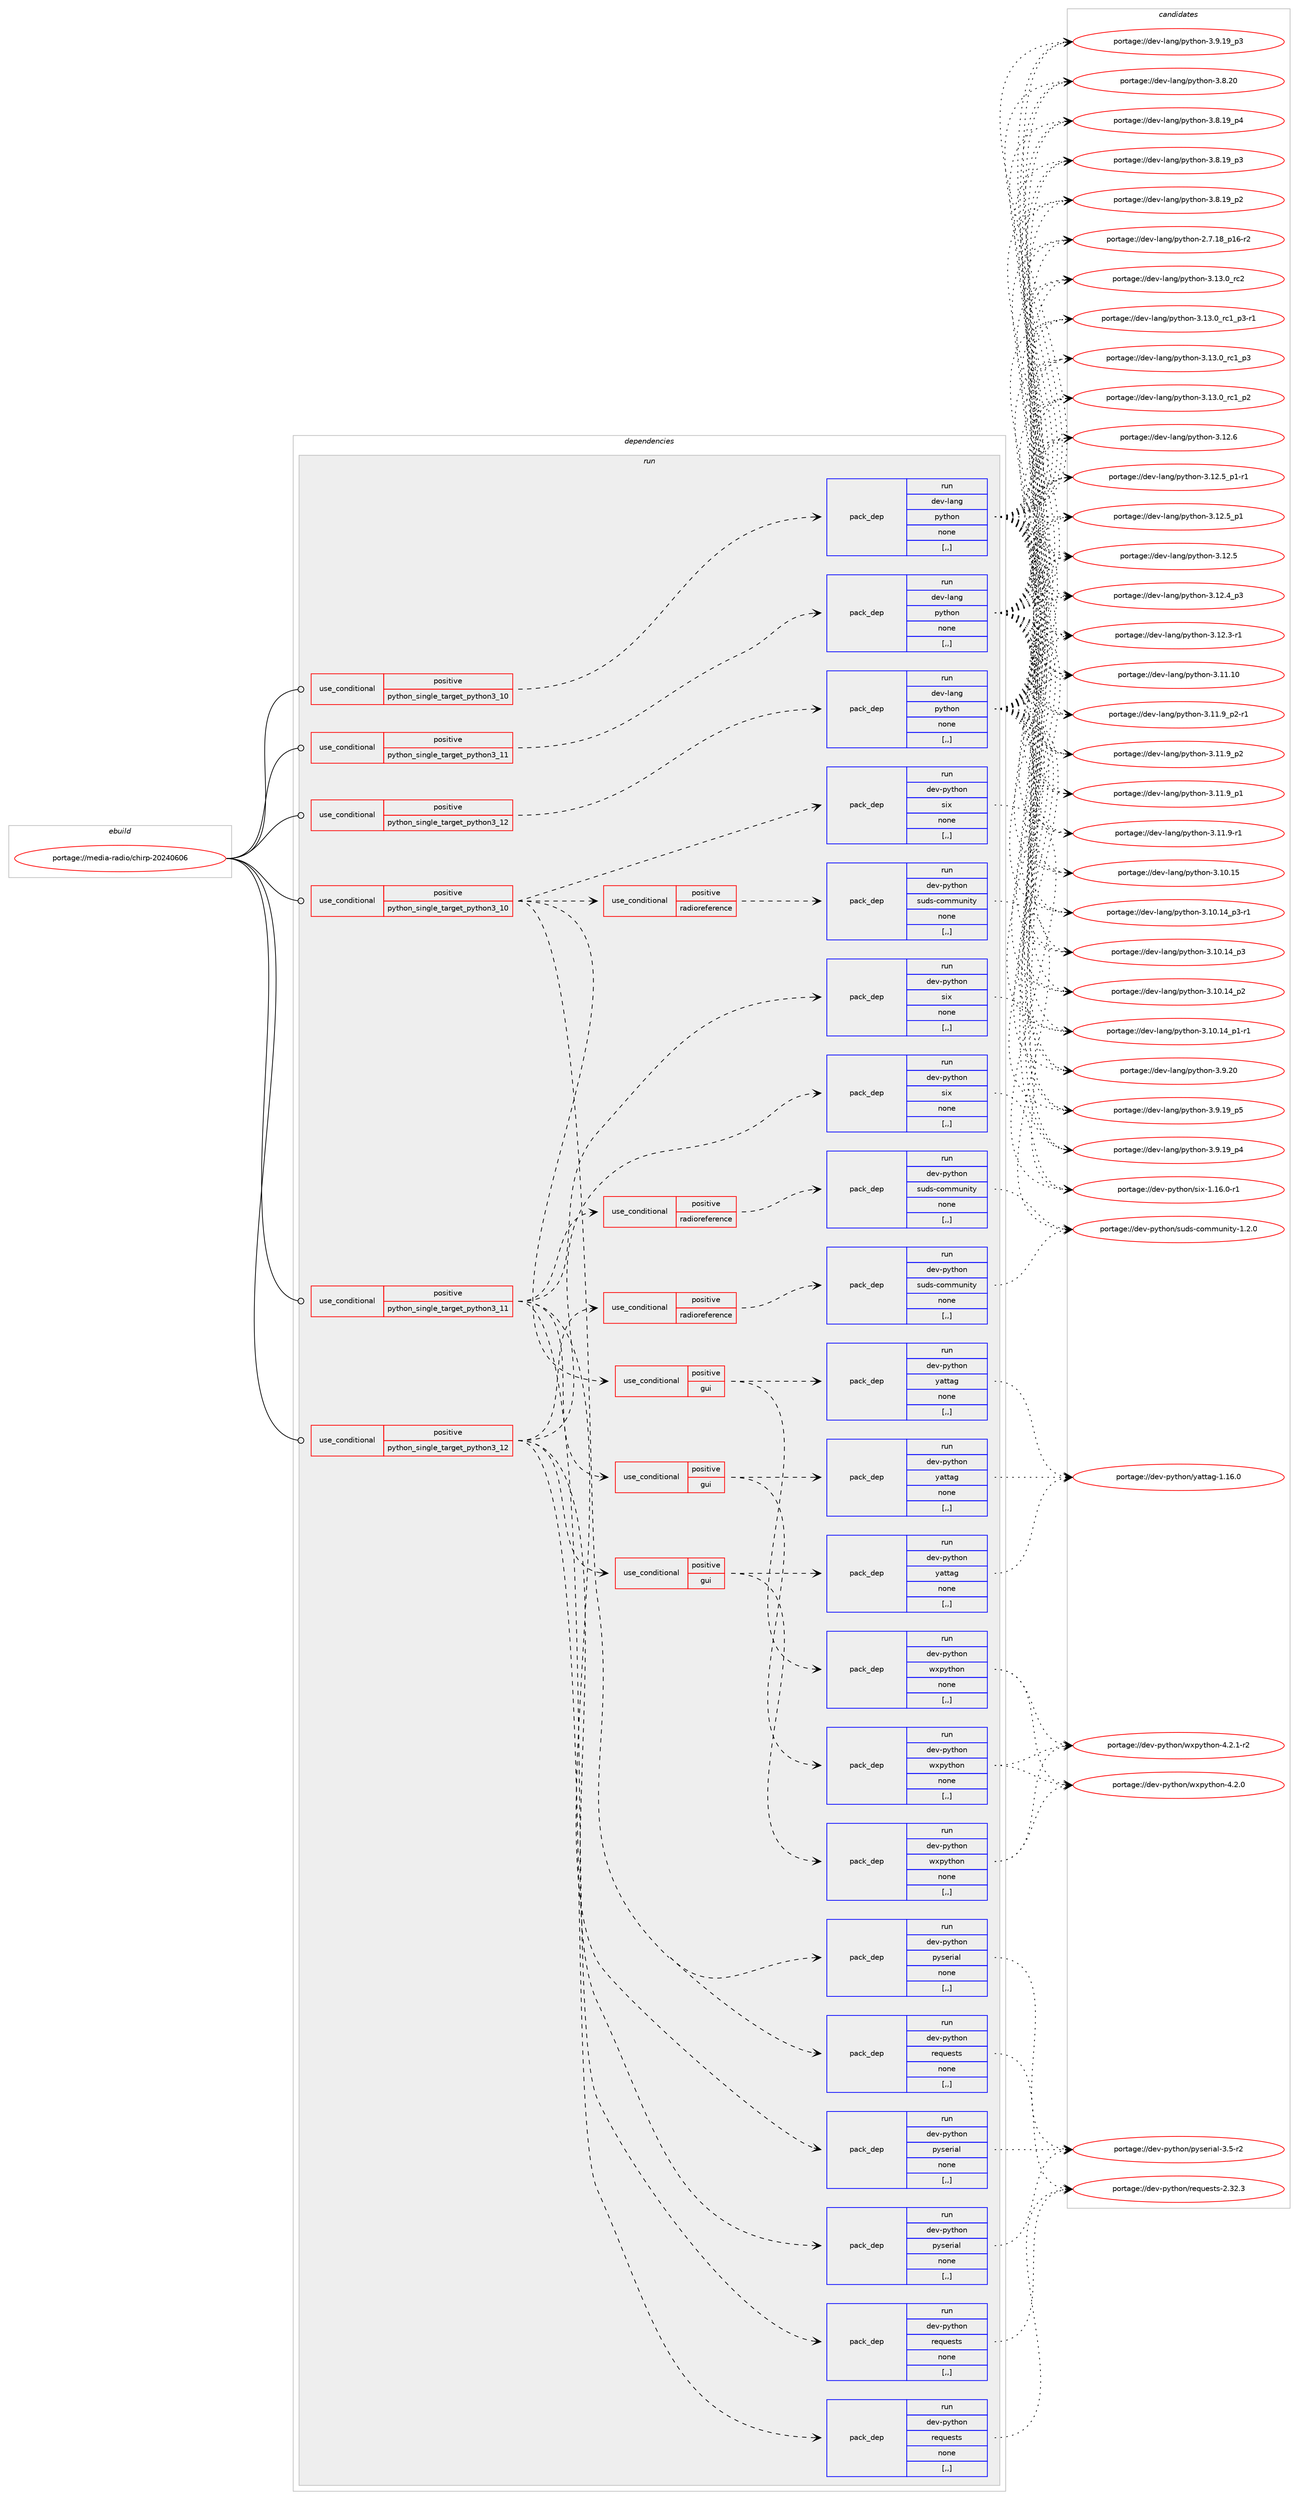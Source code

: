 digraph prolog {

# *************
# Graph options
# *************

newrank=true;
concentrate=true;
compound=true;
graph [rankdir=LR,fontname=Helvetica,fontsize=10,ranksep=1.5];#, ranksep=2.5, nodesep=0.2];
edge  [arrowhead=vee];
node  [fontname=Helvetica,fontsize=10];

# **********
# The ebuild
# **********

subgraph cluster_leftcol {
color=gray;
label=<<i>ebuild</i>>;
id [label="portage://media-radio/chirp-20240606", color=red, width=4, href="../media-radio/chirp-20240606.svg"];
}

# ****************
# The dependencies
# ****************

subgraph cluster_midcol {
color=gray;
label=<<i>dependencies</i>>;
subgraph cluster_compile {
fillcolor="#eeeeee";
style=filled;
label=<<i>compile</i>>;
}
subgraph cluster_compileandrun {
fillcolor="#eeeeee";
style=filled;
label=<<i>compile and run</i>>;
}
subgraph cluster_run {
fillcolor="#eeeeee";
style=filled;
label=<<i>run</i>>;
subgraph cond212188 {
dependency820865 [label=<<TABLE BORDER="0" CELLBORDER="1" CELLSPACING="0" CELLPADDING="4"><TR><TD ROWSPAN="3" CELLPADDING="10">use_conditional</TD></TR><TR><TD>positive</TD></TR><TR><TD>python_single_target_python3_10</TD></TR></TABLE>>, shape=none, color=red];
subgraph pack602490 {
dependency820866 [label=<<TABLE BORDER="0" CELLBORDER="1" CELLSPACING="0" CELLPADDING="4" WIDTH="220"><TR><TD ROWSPAN="6" CELLPADDING="30">pack_dep</TD></TR><TR><TD WIDTH="110">run</TD></TR><TR><TD>dev-lang</TD></TR><TR><TD>python</TD></TR><TR><TD>none</TD></TR><TR><TD>[,,]</TD></TR></TABLE>>, shape=none, color=blue];
}
dependency820865:e -> dependency820866:w [weight=20,style="dashed",arrowhead="vee"];
}
id:e -> dependency820865:w [weight=20,style="solid",arrowhead="odot"];
subgraph cond212189 {
dependency820867 [label=<<TABLE BORDER="0" CELLBORDER="1" CELLSPACING="0" CELLPADDING="4"><TR><TD ROWSPAN="3" CELLPADDING="10">use_conditional</TD></TR><TR><TD>positive</TD></TR><TR><TD>python_single_target_python3_10</TD></TR></TABLE>>, shape=none, color=red];
subgraph pack602491 {
dependency820868 [label=<<TABLE BORDER="0" CELLBORDER="1" CELLSPACING="0" CELLPADDING="4" WIDTH="220"><TR><TD ROWSPAN="6" CELLPADDING="30">pack_dep</TD></TR><TR><TD WIDTH="110">run</TD></TR><TR><TD>dev-python</TD></TR><TR><TD>pyserial</TD></TR><TR><TD>none</TD></TR><TR><TD>[,,]</TD></TR></TABLE>>, shape=none, color=blue];
}
dependency820867:e -> dependency820868:w [weight=20,style="dashed",arrowhead="vee"];
subgraph pack602492 {
dependency820869 [label=<<TABLE BORDER="0" CELLBORDER="1" CELLSPACING="0" CELLPADDING="4" WIDTH="220"><TR><TD ROWSPAN="6" CELLPADDING="30">pack_dep</TD></TR><TR><TD WIDTH="110">run</TD></TR><TR><TD>dev-python</TD></TR><TR><TD>requests</TD></TR><TR><TD>none</TD></TR><TR><TD>[,,]</TD></TR></TABLE>>, shape=none, color=blue];
}
dependency820867:e -> dependency820869:w [weight=20,style="dashed",arrowhead="vee"];
subgraph pack602493 {
dependency820870 [label=<<TABLE BORDER="0" CELLBORDER="1" CELLSPACING="0" CELLPADDING="4" WIDTH="220"><TR><TD ROWSPAN="6" CELLPADDING="30">pack_dep</TD></TR><TR><TD WIDTH="110">run</TD></TR><TR><TD>dev-python</TD></TR><TR><TD>six</TD></TR><TR><TD>none</TD></TR><TR><TD>[,,]</TD></TR></TABLE>>, shape=none, color=blue];
}
dependency820867:e -> dependency820870:w [weight=20,style="dashed",arrowhead="vee"];
subgraph cond212190 {
dependency820871 [label=<<TABLE BORDER="0" CELLBORDER="1" CELLSPACING="0" CELLPADDING="4"><TR><TD ROWSPAN="3" CELLPADDING="10">use_conditional</TD></TR><TR><TD>positive</TD></TR><TR><TD>gui</TD></TR></TABLE>>, shape=none, color=red];
subgraph pack602494 {
dependency820872 [label=<<TABLE BORDER="0" CELLBORDER="1" CELLSPACING="0" CELLPADDING="4" WIDTH="220"><TR><TD ROWSPAN="6" CELLPADDING="30">pack_dep</TD></TR><TR><TD WIDTH="110">run</TD></TR><TR><TD>dev-python</TD></TR><TR><TD>wxpython</TD></TR><TR><TD>none</TD></TR><TR><TD>[,,]</TD></TR></TABLE>>, shape=none, color=blue];
}
dependency820871:e -> dependency820872:w [weight=20,style="dashed",arrowhead="vee"];
subgraph pack602495 {
dependency820873 [label=<<TABLE BORDER="0" CELLBORDER="1" CELLSPACING="0" CELLPADDING="4" WIDTH="220"><TR><TD ROWSPAN="6" CELLPADDING="30">pack_dep</TD></TR><TR><TD WIDTH="110">run</TD></TR><TR><TD>dev-python</TD></TR><TR><TD>yattag</TD></TR><TR><TD>none</TD></TR><TR><TD>[,,]</TD></TR></TABLE>>, shape=none, color=blue];
}
dependency820871:e -> dependency820873:w [weight=20,style="dashed",arrowhead="vee"];
}
dependency820867:e -> dependency820871:w [weight=20,style="dashed",arrowhead="vee"];
subgraph cond212191 {
dependency820874 [label=<<TABLE BORDER="0" CELLBORDER="1" CELLSPACING="0" CELLPADDING="4"><TR><TD ROWSPAN="3" CELLPADDING="10">use_conditional</TD></TR><TR><TD>positive</TD></TR><TR><TD>radioreference</TD></TR></TABLE>>, shape=none, color=red];
subgraph pack602496 {
dependency820875 [label=<<TABLE BORDER="0" CELLBORDER="1" CELLSPACING="0" CELLPADDING="4" WIDTH="220"><TR><TD ROWSPAN="6" CELLPADDING="30">pack_dep</TD></TR><TR><TD WIDTH="110">run</TD></TR><TR><TD>dev-python</TD></TR><TR><TD>suds-community</TD></TR><TR><TD>none</TD></TR><TR><TD>[,,]</TD></TR></TABLE>>, shape=none, color=blue];
}
dependency820874:e -> dependency820875:w [weight=20,style="dashed",arrowhead="vee"];
}
dependency820867:e -> dependency820874:w [weight=20,style="dashed",arrowhead="vee"];
}
id:e -> dependency820867:w [weight=20,style="solid",arrowhead="odot"];
subgraph cond212192 {
dependency820876 [label=<<TABLE BORDER="0" CELLBORDER="1" CELLSPACING="0" CELLPADDING="4"><TR><TD ROWSPAN="3" CELLPADDING="10">use_conditional</TD></TR><TR><TD>positive</TD></TR><TR><TD>python_single_target_python3_11</TD></TR></TABLE>>, shape=none, color=red];
subgraph pack602497 {
dependency820877 [label=<<TABLE BORDER="0" CELLBORDER="1" CELLSPACING="0" CELLPADDING="4" WIDTH="220"><TR><TD ROWSPAN="6" CELLPADDING="30">pack_dep</TD></TR><TR><TD WIDTH="110">run</TD></TR><TR><TD>dev-lang</TD></TR><TR><TD>python</TD></TR><TR><TD>none</TD></TR><TR><TD>[,,]</TD></TR></TABLE>>, shape=none, color=blue];
}
dependency820876:e -> dependency820877:w [weight=20,style="dashed",arrowhead="vee"];
}
id:e -> dependency820876:w [weight=20,style="solid",arrowhead="odot"];
subgraph cond212193 {
dependency820878 [label=<<TABLE BORDER="0" CELLBORDER="1" CELLSPACING="0" CELLPADDING="4"><TR><TD ROWSPAN="3" CELLPADDING="10">use_conditional</TD></TR><TR><TD>positive</TD></TR><TR><TD>python_single_target_python3_11</TD></TR></TABLE>>, shape=none, color=red];
subgraph pack602498 {
dependency820879 [label=<<TABLE BORDER="0" CELLBORDER="1" CELLSPACING="0" CELLPADDING="4" WIDTH="220"><TR><TD ROWSPAN="6" CELLPADDING="30">pack_dep</TD></TR><TR><TD WIDTH="110">run</TD></TR><TR><TD>dev-python</TD></TR><TR><TD>pyserial</TD></TR><TR><TD>none</TD></TR><TR><TD>[,,]</TD></TR></TABLE>>, shape=none, color=blue];
}
dependency820878:e -> dependency820879:w [weight=20,style="dashed",arrowhead="vee"];
subgraph pack602499 {
dependency820880 [label=<<TABLE BORDER="0" CELLBORDER="1" CELLSPACING="0" CELLPADDING="4" WIDTH="220"><TR><TD ROWSPAN="6" CELLPADDING="30">pack_dep</TD></TR><TR><TD WIDTH="110">run</TD></TR><TR><TD>dev-python</TD></TR><TR><TD>requests</TD></TR><TR><TD>none</TD></TR><TR><TD>[,,]</TD></TR></TABLE>>, shape=none, color=blue];
}
dependency820878:e -> dependency820880:w [weight=20,style="dashed",arrowhead="vee"];
subgraph pack602500 {
dependency820881 [label=<<TABLE BORDER="0" CELLBORDER="1" CELLSPACING="0" CELLPADDING="4" WIDTH="220"><TR><TD ROWSPAN="6" CELLPADDING="30">pack_dep</TD></TR><TR><TD WIDTH="110">run</TD></TR><TR><TD>dev-python</TD></TR><TR><TD>six</TD></TR><TR><TD>none</TD></TR><TR><TD>[,,]</TD></TR></TABLE>>, shape=none, color=blue];
}
dependency820878:e -> dependency820881:w [weight=20,style="dashed",arrowhead="vee"];
subgraph cond212194 {
dependency820882 [label=<<TABLE BORDER="0" CELLBORDER="1" CELLSPACING="0" CELLPADDING="4"><TR><TD ROWSPAN="3" CELLPADDING="10">use_conditional</TD></TR><TR><TD>positive</TD></TR><TR><TD>gui</TD></TR></TABLE>>, shape=none, color=red];
subgraph pack602501 {
dependency820883 [label=<<TABLE BORDER="0" CELLBORDER="1" CELLSPACING="0" CELLPADDING="4" WIDTH="220"><TR><TD ROWSPAN="6" CELLPADDING="30">pack_dep</TD></TR><TR><TD WIDTH="110">run</TD></TR><TR><TD>dev-python</TD></TR><TR><TD>wxpython</TD></TR><TR><TD>none</TD></TR><TR><TD>[,,]</TD></TR></TABLE>>, shape=none, color=blue];
}
dependency820882:e -> dependency820883:w [weight=20,style="dashed",arrowhead="vee"];
subgraph pack602502 {
dependency820884 [label=<<TABLE BORDER="0" CELLBORDER="1" CELLSPACING="0" CELLPADDING="4" WIDTH="220"><TR><TD ROWSPAN="6" CELLPADDING="30">pack_dep</TD></TR><TR><TD WIDTH="110">run</TD></TR><TR><TD>dev-python</TD></TR><TR><TD>yattag</TD></TR><TR><TD>none</TD></TR><TR><TD>[,,]</TD></TR></TABLE>>, shape=none, color=blue];
}
dependency820882:e -> dependency820884:w [weight=20,style="dashed",arrowhead="vee"];
}
dependency820878:e -> dependency820882:w [weight=20,style="dashed",arrowhead="vee"];
subgraph cond212195 {
dependency820885 [label=<<TABLE BORDER="0" CELLBORDER="1" CELLSPACING="0" CELLPADDING="4"><TR><TD ROWSPAN="3" CELLPADDING="10">use_conditional</TD></TR><TR><TD>positive</TD></TR><TR><TD>radioreference</TD></TR></TABLE>>, shape=none, color=red];
subgraph pack602503 {
dependency820886 [label=<<TABLE BORDER="0" CELLBORDER="1" CELLSPACING="0" CELLPADDING="4" WIDTH="220"><TR><TD ROWSPAN="6" CELLPADDING="30">pack_dep</TD></TR><TR><TD WIDTH="110">run</TD></TR><TR><TD>dev-python</TD></TR><TR><TD>suds-community</TD></TR><TR><TD>none</TD></TR><TR><TD>[,,]</TD></TR></TABLE>>, shape=none, color=blue];
}
dependency820885:e -> dependency820886:w [weight=20,style="dashed",arrowhead="vee"];
}
dependency820878:e -> dependency820885:w [weight=20,style="dashed",arrowhead="vee"];
}
id:e -> dependency820878:w [weight=20,style="solid",arrowhead="odot"];
subgraph cond212196 {
dependency820887 [label=<<TABLE BORDER="0" CELLBORDER="1" CELLSPACING="0" CELLPADDING="4"><TR><TD ROWSPAN="3" CELLPADDING="10">use_conditional</TD></TR><TR><TD>positive</TD></TR><TR><TD>python_single_target_python3_12</TD></TR></TABLE>>, shape=none, color=red];
subgraph pack602504 {
dependency820888 [label=<<TABLE BORDER="0" CELLBORDER="1" CELLSPACING="0" CELLPADDING="4" WIDTH="220"><TR><TD ROWSPAN="6" CELLPADDING="30">pack_dep</TD></TR><TR><TD WIDTH="110">run</TD></TR><TR><TD>dev-lang</TD></TR><TR><TD>python</TD></TR><TR><TD>none</TD></TR><TR><TD>[,,]</TD></TR></TABLE>>, shape=none, color=blue];
}
dependency820887:e -> dependency820888:w [weight=20,style="dashed",arrowhead="vee"];
}
id:e -> dependency820887:w [weight=20,style="solid",arrowhead="odot"];
subgraph cond212197 {
dependency820889 [label=<<TABLE BORDER="0" CELLBORDER="1" CELLSPACING="0" CELLPADDING="4"><TR><TD ROWSPAN="3" CELLPADDING="10">use_conditional</TD></TR><TR><TD>positive</TD></TR><TR><TD>python_single_target_python3_12</TD></TR></TABLE>>, shape=none, color=red];
subgraph pack602505 {
dependency820890 [label=<<TABLE BORDER="0" CELLBORDER="1" CELLSPACING="0" CELLPADDING="4" WIDTH="220"><TR><TD ROWSPAN="6" CELLPADDING="30">pack_dep</TD></TR><TR><TD WIDTH="110">run</TD></TR><TR><TD>dev-python</TD></TR><TR><TD>pyserial</TD></TR><TR><TD>none</TD></TR><TR><TD>[,,]</TD></TR></TABLE>>, shape=none, color=blue];
}
dependency820889:e -> dependency820890:w [weight=20,style="dashed",arrowhead="vee"];
subgraph pack602506 {
dependency820891 [label=<<TABLE BORDER="0" CELLBORDER="1" CELLSPACING="0" CELLPADDING="4" WIDTH="220"><TR><TD ROWSPAN="6" CELLPADDING="30">pack_dep</TD></TR><TR><TD WIDTH="110">run</TD></TR><TR><TD>dev-python</TD></TR><TR><TD>requests</TD></TR><TR><TD>none</TD></TR><TR><TD>[,,]</TD></TR></TABLE>>, shape=none, color=blue];
}
dependency820889:e -> dependency820891:w [weight=20,style="dashed",arrowhead="vee"];
subgraph pack602507 {
dependency820892 [label=<<TABLE BORDER="0" CELLBORDER="1" CELLSPACING="0" CELLPADDING="4" WIDTH="220"><TR><TD ROWSPAN="6" CELLPADDING="30">pack_dep</TD></TR><TR><TD WIDTH="110">run</TD></TR><TR><TD>dev-python</TD></TR><TR><TD>six</TD></TR><TR><TD>none</TD></TR><TR><TD>[,,]</TD></TR></TABLE>>, shape=none, color=blue];
}
dependency820889:e -> dependency820892:w [weight=20,style="dashed",arrowhead="vee"];
subgraph cond212198 {
dependency820893 [label=<<TABLE BORDER="0" CELLBORDER="1" CELLSPACING="0" CELLPADDING="4"><TR><TD ROWSPAN="3" CELLPADDING="10">use_conditional</TD></TR><TR><TD>positive</TD></TR><TR><TD>gui</TD></TR></TABLE>>, shape=none, color=red];
subgraph pack602508 {
dependency820894 [label=<<TABLE BORDER="0" CELLBORDER="1" CELLSPACING="0" CELLPADDING="4" WIDTH="220"><TR><TD ROWSPAN="6" CELLPADDING="30">pack_dep</TD></TR><TR><TD WIDTH="110">run</TD></TR><TR><TD>dev-python</TD></TR><TR><TD>wxpython</TD></TR><TR><TD>none</TD></TR><TR><TD>[,,]</TD></TR></TABLE>>, shape=none, color=blue];
}
dependency820893:e -> dependency820894:w [weight=20,style="dashed",arrowhead="vee"];
subgraph pack602509 {
dependency820895 [label=<<TABLE BORDER="0" CELLBORDER="1" CELLSPACING="0" CELLPADDING="4" WIDTH="220"><TR><TD ROWSPAN="6" CELLPADDING="30">pack_dep</TD></TR><TR><TD WIDTH="110">run</TD></TR><TR><TD>dev-python</TD></TR><TR><TD>yattag</TD></TR><TR><TD>none</TD></TR><TR><TD>[,,]</TD></TR></TABLE>>, shape=none, color=blue];
}
dependency820893:e -> dependency820895:w [weight=20,style="dashed",arrowhead="vee"];
}
dependency820889:e -> dependency820893:w [weight=20,style="dashed",arrowhead="vee"];
subgraph cond212199 {
dependency820896 [label=<<TABLE BORDER="0" CELLBORDER="1" CELLSPACING="0" CELLPADDING="4"><TR><TD ROWSPAN="3" CELLPADDING="10">use_conditional</TD></TR><TR><TD>positive</TD></TR><TR><TD>radioreference</TD></TR></TABLE>>, shape=none, color=red];
subgraph pack602510 {
dependency820897 [label=<<TABLE BORDER="0" CELLBORDER="1" CELLSPACING="0" CELLPADDING="4" WIDTH="220"><TR><TD ROWSPAN="6" CELLPADDING="30">pack_dep</TD></TR><TR><TD WIDTH="110">run</TD></TR><TR><TD>dev-python</TD></TR><TR><TD>suds-community</TD></TR><TR><TD>none</TD></TR><TR><TD>[,,]</TD></TR></TABLE>>, shape=none, color=blue];
}
dependency820896:e -> dependency820897:w [weight=20,style="dashed",arrowhead="vee"];
}
dependency820889:e -> dependency820896:w [weight=20,style="dashed",arrowhead="vee"];
}
id:e -> dependency820889:w [weight=20,style="solid",arrowhead="odot"];
}
}

# **************
# The candidates
# **************

subgraph cluster_choices {
rank=same;
color=gray;
label=<<i>candidates</i>>;

subgraph choice602490 {
color=black;
nodesep=1;
choice10010111845108971101034711212111610411111045514649514648951149950 [label="portage://dev-lang/python-3.13.0_rc2", color=red, width=4,href="../dev-lang/python-3.13.0_rc2.svg"];
choice1001011184510897110103471121211161041111104551464951464895114994995112514511449 [label="portage://dev-lang/python-3.13.0_rc1_p3-r1", color=red, width=4,href="../dev-lang/python-3.13.0_rc1_p3-r1.svg"];
choice100101118451089711010347112121116104111110455146495146489511499499511251 [label="portage://dev-lang/python-3.13.0_rc1_p3", color=red, width=4,href="../dev-lang/python-3.13.0_rc1_p3.svg"];
choice100101118451089711010347112121116104111110455146495146489511499499511250 [label="portage://dev-lang/python-3.13.0_rc1_p2", color=red, width=4,href="../dev-lang/python-3.13.0_rc1_p2.svg"];
choice10010111845108971101034711212111610411111045514649504654 [label="portage://dev-lang/python-3.12.6", color=red, width=4,href="../dev-lang/python-3.12.6.svg"];
choice1001011184510897110103471121211161041111104551464950465395112494511449 [label="portage://dev-lang/python-3.12.5_p1-r1", color=red, width=4,href="../dev-lang/python-3.12.5_p1-r1.svg"];
choice100101118451089711010347112121116104111110455146495046539511249 [label="portage://dev-lang/python-3.12.5_p1", color=red, width=4,href="../dev-lang/python-3.12.5_p1.svg"];
choice10010111845108971101034711212111610411111045514649504653 [label="portage://dev-lang/python-3.12.5", color=red, width=4,href="../dev-lang/python-3.12.5.svg"];
choice100101118451089711010347112121116104111110455146495046529511251 [label="portage://dev-lang/python-3.12.4_p3", color=red, width=4,href="../dev-lang/python-3.12.4_p3.svg"];
choice100101118451089711010347112121116104111110455146495046514511449 [label="portage://dev-lang/python-3.12.3-r1", color=red, width=4,href="../dev-lang/python-3.12.3-r1.svg"];
choice1001011184510897110103471121211161041111104551464949464948 [label="portage://dev-lang/python-3.11.10", color=red, width=4,href="../dev-lang/python-3.11.10.svg"];
choice1001011184510897110103471121211161041111104551464949465795112504511449 [label="portage://dev-lang/python-3.11.9_p2-r1", color=red, width=4,href="../dev-lang/python-3.11.9_p2-r1.svg"];
choice100101118451089711010347112121116104111110455146494946579511250 [label="portage://dev-lang/python-3.11.9_p2", color=red, width=4,href="../dev-lang/python-3.11.9_p2.svg"];
choice100101118451089711010347112121116104111110455146494946579511249 [label="portage://dev-lang/python-3.11.9_p1", color=red, width=4,href="../dev-lang/python-3.11.9_p1.svg"];
choice100101118451089711010347112121116104111110455146494946574511449 [label="portage://dev-lang/python-3.11.9-r1", color=red, width=4,href="../dev-lang/python-3.11.9-r1.svg"];
choice1001011184510897110103471121211161041111104551464948464953 [label="portage://dev-lang/python-3.10.15", color=red, width=4,href="../dev-lang/python-3.10.15.svg"];
choice100101118451089711010347112121116104111110455146494846495295112514511449 [label="portage://dev-lang/python-3.10.14_p3-r1", color=red, width=4,href="../dev-lang/python-3.10.14_p3-r1.svg"];
choice10010111845108971101034711212111610411111045514649484649529511251 [label="portage://dev-lang/python-3.10.14_p3", color=red, width=4,href="../dev-lang/python-3.10.14_p3.svg"];
choice10010111845108971101034711212111610411111045514649484649529511250 [label="portage://dev-lang/python-3.10.14_p2", color=red, width=4,href="../dev-lang/python-3.10.14_p2.svg"];
choice100101118451089711010347112121116104111110455146494846495295112494511449 [label="portage://dev-lang/python-3.10.14_p1-r1", color=red, width=4,href="../dev-lang/python-3.10.14_p1-r1.svg"];
choice10010111845108971101034711212111610411111045514657465048 [label="portage://dev-lang/python-3.9.20", color=red, width=4,href="../dev-lang/python-3.9.20.svg"];
choice100101118451089711010347112121116104111110455146574649579511253 [label="portage://dev-lang/python-3.9.19_p5", color=red, width=4,href="../dev-lang/python-3.9.19_p5.svg"];
choice100101118451089711010347112121116104111110455146574649579511252 [label="portage://dev-lang/python-3.9.19_p4", color=red, width=4,href="../dev-lang/python-3.9.19_p4.svg"];
choice100101118451089711010347112121116104111110455146574649579511251 [label="portage://dev-lang/python-3.9.19_p3", color=red, width=4,href="../dev-lang/python-3.9.19_p3.svg"];
choice10010111845108971101034711212111610411111045514656465048 [label="portage://dev-lang/python-3.8.20", color=red, width=4,href="../dev-lang/python-3.8.20.svg"];
choice100101118451089711010347112121116104111110455146564649579511252 [label="portage://dev-lang/python-3.8.19_p4", color=red, width=4,href="../dev-lang/python-3.8.19_p4.svg"];
choice100101118451089711010347112121116104111110455146564649579511251 [label="portage://dev-lang/python-3.8.19_p3", color=red, width=4,href="../dev-lang/python-3.8.19_p3.svg"];
choice100101118451089711010347112121116104111110455146564649579511250 [label="portage://dev-lang/python-3.8.19_p2", color=red, width=4,href="../dev-lang/python-3.8.19_p2.svg"];
choice100101118451089711010347112121116104111110455046554649569511249544511450 [label="portage://dev-lang/python-2.7.18_p16-r2", color=red, width=4,href="../dev-lang/python-2.7.18_p16-r2.svg"];
dependency820866:e -> choice10010111845108971101034711212111610411111045514649514648951149950:w [style=dotted,weight="100"];
dependency820866:e -> choice1001011184510897110103471121211161041111104551464951464895114994995112514511449:w [style=dotted,weight="100"];
dependency820866:e -> choice100101118451089711010347112121116104111110455146495146489511499499511251:w [style=dotted,weight="100"];
dependency820866:e -> choice100101118451089711010347112121116104111110455146495146489511499499511250:w [style=dotted,weight="100"];
dependency820866:e -> choice10010111845108971101034711212111610411111045514649504654:w [style=dotted,weight="100"];
dependency820866:e -> choice1001011184510897110103471121211161041111104551464950465395112494511449:w [style=dotted,weight="100"];
dependency820866:e -> choice100101118451089711010347112121116104111110455146495046539511249:w [style=dotted,weight="100"];
dependency820866:e -> choice10010111845108971101034711212111610411111045514649504653:w [style=dotted,weight="100"];
dependency820866:e -> choice100101118451089711010347112121116104111110455146495046529511251:w [style=dotted,weight="100"];
dependency820866:e -> choice100101118451089711010347112121116104111110455146495046514511449:w [style=dotted,weight="100"];
dependency820866:e -> choice1001011184510897110103471121211161041111104551464949464948:w [style=dotted,weight="100"];
dependency820866:e -> choice1001011184510897110103471121211161041111104551464949465795112504511449:w [style=dotted,weight="100"];
dependency820866:e -> choice100101118451089711010347112121116104111110455146494946579511250:w [style=dotted,weight="100"];
dependency820866:e -> choice100101118451089711010347112121116104111110455146494946579511249:w [style=dotted,weight="100"];
dependency820866:e -> choice100101118451089711010347112121116104111110455146494946574511449:w [style=dotted,weight="100"];
dependency820866:e -> choice1001011184510897110103471121211161041111104551464948464953:w [style=dotted,weight="100"];
dependency820866:e -> choice100101118451089711010347112121116104111110455146494846495295112514511449:w [style=dotted,weight="100"];
dependency820866:e -> choice10010111845108971101034711212111610411111045514649484649529511251:w [style=dotted,weight="100"];
dependency820866:e -> choice10010111845108971101034711212111610411111045514649484649529511250:w [style=dotted,weight="100"];
dependency820866:e -> choice100101118451089711010347112121116104111110455146494846495295112494511449:w [style=dotted,weight="100"];
dependency820866:e -> choice10010111845108971101034711212111610411111045514657465048:w [style=dotted,weight="100"];
dependency820866:e -> choice100101118451089711010347112121116104111110455146574649579511253:w [style=dotted,weight="100"];
dependency820866:e -> choice100101118451089711010347112121116104111110455146574649579511252:w [style=dotted,weight="100"];
dependency820866:e -> choice100101118451089711010347112121116104111110455146574649579511251:w [style=dotted,weight="100"];
dependency820866:e -> choice10010111845108971101034711212111610411111045514656465048:w [style=dotted,weight="100"];
dependency820866:e -> choice100101118451089711010347112121116104111110455146564649579511252:w [style=dotted,weight="100"];
dependency820866:e -> choice100101118451089711010347112121116104111110455146564649579511251:w [style=dotted,weight="100"];
dependency820866:e -> choice100101118451089711010347112121116104111110455146564649579511250:w [style=dotted,weight="100"];
dependency820866:e -> choice100101118451089711010347112121116104111110455046554649569511249544511450:w [style=dotted,weight="100"];
}
subgraph choice602491 {
color=black;
nodesep=1;
choice100101118451121211161041111104711212111510111410597108455146534511450 [label="portage://dev-python/pyserial-3.5-r2", color=red, width=4,href="../dev-python/pyserial-3.5-r2.svg"];
dependency820868:e -> choice100101118451121211161041111104711212111510111410597108455146534511450:w [style=dotted,weight="100"];
}
subgraph choice602492 {
color=black;
nodesep=1;
choice100101118451121211161041111104711410111311710111511611545504651504651 [label="portage://dev-python/requests-2.32.3", color=red, width=4,href="../dev-python/requests-2.32.3.svg"];
dependency820869:e -> choice100101118451121211161041111104711410111311710111511611545504651504651:w [style=dotted,weight="100"];
}
subgraph choice602493 {
color=black;
nodesep=1;
choice1001011184511212111610411111047115105120454946495446484511449 [label="portage://dev-python/six-1.16.0-r1", color=red, width=4,href="../dev-python/six-1.16.0-r1.svg"];
dependency820870:e -> choice1001011184511212111610411111047115105120454946495446484511449:w [style=dotted,weight="100"];
}
subgraph choice602494 {
color=black;
nodesep=1;
choice10010111845112121116104111110471191201121211161041111104552465046494511450 [label="portage://dev-python/wxpython-4.2.1-r2", color=red, width=4,href="../dev-python/wxpython-4.2.1-r2.svg"];
choice1001011184511212111610411111047119120112121116104111110455246504648 [label="portage://dev-python/wxpython-4.2.0", color=red, width=4,href="../dev-python/wxpython-4.2.0.svg"];
dependency820872:e -> choice10010111845112121116104111110471191201121211161041111104552465046494511450:w [style=dotted,weight="100"];
dependency820872:e -> choice1001011184511212111610411111047119120112121116104111110455246504648:w [style=dotted,weight="100"];
}
subgraph choice602495 {
color=black;
nodesep=1;
choice1001011184511212111610411111047121971161169710345494649544648 [label="portage://dev-python/yattag-1.16.0", color=red, width=4,href="../dev-python/yattag-1.16.0.svg"];
dependency820873:e -> choice1001011184511212111610411111047121971161169710345494649544648:w [style=dotted,weight="100"];
}
subgraph choice602496 {
color=black;
nodesep=1;
choice10010111845112121116104111110471151171001154599111109109117110105116121454946504648 [label="portage://dev-python/suds-community-1.2.0", color=red, width=4,href="../dev-python/suds-community-1.2.0.svg"];
dependency820875:e -> choice10010111845112121116104111110471151171001154599111109109117110105116121454946504648:w [style=dotted,weight="100"];
}
subgraph choice602497 {
color=black;
nodesep=1;
choice10010111845108971101034711212111610411111045514649514648951149950 [label="portage://dev-lang/python-3.13.0_rc2", color=red, width=4,href="../dev-lang/python-3.13.0_rc2.svg"];
choice1001011184510897110103471121211161041111104551464951464895114994995112514511449 [label="portage://dev-lang/python-3.13.0_rc1_p3-r1", color=red, width=4,href="../dev-lang/python-3.13.0_rc1_p3-r1.svg"];
choice100101118451089711010347112121116104111110455146495146489511499499511251 [label="portage://dev-lang/python-3.13.0_rc1_p3", color=red, width=4,href="../dev-lang/python-3.13.0_rc1_p3.svg"];
choice100101118451089711010347112121116104111110455146495146489511499499511250 [label="portage://dev-lang/python-3.13.0_rc1_p2", color=red, width=4,href="../dev-lang/python-3.13.0_rc1_p2.svg"];
choice10010111845108971101034711212111610411111045514649504654 [label="portage://dev-lang/python-3.12.6", color=red, width=4,href="../dev-lang/python-3.12.6.svg"];
choice1001011184510897110103471121211161041111104551464950465395112494511449 [label="portage://dev-lang/python-3.12.5_p1-r1", color=red, width=4,href="../dev-lang/python-3.12.5_p1-r1.svg"];
choice100101118451089711010347112121116104111110455146495046539511249 [label="portage://dev-lang/python-3.12.5_p1", color=red, width=4,href="../dev-lang/python-3.12.5_p1.svg"];
choice10010111845108971101034711212111610411111045514649504653 [label="portage://dev-lang/python-3.12.5", color=red, width=4,href="../dev-lang/python-3.12.5.svg"];
choice100101118451089711010347112121116104111110455146495046529511251 [label="portage://dev-lang/python-3.12.4_p3", color=red, width=4,href="../dev-lang/python-3.12.4_p3.svg"];
choice100101118451089711010347112121116104111110455146495046514511449 [label="portage://dev-lang/python-3.12.3-r1", color=red, width=4,href="../dev-lang/python-3.12.3-r1.svg"];
choice1001011184510897110103471121211161041111104551464949464948 [label="portage://dev-lang/python-3.11.10", color=red, width=4,href="../dev-lang/python-3.11.10.svg"];
choice1001011184510897110103471121211161041111104551464949465795112504511449 [label="portage://dev-lang/python-3.11.9_p2-r1", color=red, width=4,href="../dev-lang/python-3.11.9_p2-r1.svg"];
choice100101118451089711010347112121116104111110455146494946579511250 [label="portage://dev-lang/python-3.11.9_p2", color=red, width=4,href="../dev-lang/python-3.11.9_p2.svg"];
choice100101118451089711010347112121116104111110455146494946579511249 [label="portage://dev-lang/python-3.11.9_p1", color=red, width=4,href="../dev-lang/python-3.11.9_p1.svg"];
choice100101118451089711010347112121116104111110455146494946574511449 [label="portage://dev-lang/python-3.11.9-r1", color=red, width=4,href="../dev-lang/python-3.11.9-r1.svg"];
choice1001011184510897110103471121211161041111104551464948464953 [label="portage://dev-lang/python-3.10.15", color=red, width=4,href="../dev-lang/python-3.10.15.svg"];
choice100101118451089711010347112121116104111110455146494846495295112514511449 [label="portage://dev-lang/python-3.10.14_p3-r1", color=red, width=4,href="../dev-lang/python-3.10.14_p3-r1.svg"];
choice10010111845108971101034711212111610411111045514649484649529511251 [label="portage://dev-lang/python-3.10.14_p3", color=red, width=4,href="../dev-lang/python-3.10.14_p3.svg"];
choice10010111845108971101034711212111610411111045514649484649529511250 [label="portage://dev-lang/python-3.10.14_p2", color=red, width=4,href="../dev-lang/python-3.10.14_p2.svg"];
choice100101118451089711010347112121116104111110455146494846495295112494511449 [label="portage://dev-lang/python-3.10.14_p1-r1", color=red, width=4,href="../dev-lang/python-3.10.14_p1-r1.svg"];
choice10010111845108971101034711212111610411111045514657465048 [label="portage://dev-lang/python-3.9.20", color=red, width=4,href="../dev-lang/python-3.9.20.svg"];
choice100101118451089711010347112121116104111110455146574649579511253 [label="portage://dev-lang/python-3.9.19_p5", color=red, width=4,href="../dev-lang/python-3.9.19_p5.svg"];
choice100101118451089711010347112121116104111110455146574649579511252 [label="portage://dev-lang/python-3.9.19_p4", color=red, width=4,href="../dev-lang/python-3.9.19_p4.svg"];
choice100101118451089711010347112121116104111110455146574649579511251 [label="portage://dev-lang/python-3.9.19_p3", color=red, width=4,href="../dev-lang/python-3.9.19_p3.svg"];
choice10010111845108971101034711212111610411111045514656465048 [label="portage://dev-lang/python-3.8.20", color=red, width=4,href="../dev-lang/python-3.8.20.svg"];
choice100101118451089711010347112121116104111110455146564649579511252 [label="portage://dev-lang/python-3.8.19_p4", color=red, width=4,href="../dev-lang/python-3.8.19_p4.svg"];
choice100101118451089711010347112121116104111110455146564649579511251 [label="portage://dev-lang/python-3.8.19_p3", color=red, width=4,href="../dev-lang/python-3.8.19_p3.svg"];
choice100101118451089711010347112121116104111110455146564649579511250 [label="portage://dev-lang/python-3.8.19_p2", color=red, width=4,href="../dev-lang/python-3.8.19_p2.svg"];
choice100101118451089711010347112121116104111110455046554649569511249544511450 [label="portage://dev-lang/python-2.7.18_p16-r2", color=red, width=4,href="../dev-lang/python-2.7.18_p16-r2.svg"];
dependency820877:e -> choice10010111845108971101034711212111610411111045514649514648951149950:w [style=dotted,weight="100"];
dependency820877:e -> choice1001011184510897110103471121211161041111104551464951464895114994995112514511449:w [style=dotted,weight="100"];
dependency820877:e -> choice100101118451089711010347112121116104111110455146495146489511499499511251:w [style=dotted,weight="100"];
dependency820877:e -> choice100101118451089711010347112121116104111110455146495146489511499499511250:w [style=dotted,weight="100"];
dependency820877:e -> choice10010111845108971101034711212111610411111045514649504654:w [style=dotted,weight="100"];
dependency820877:e -> choice1001011184510897110103471121211161041111104551464950465395112494511449:w [style=dotted,weight="100"];
dependency820877:e -> choice100101118451089711010347112121116104111110455146495046539511249:w [style=dotted,weight="100"];
dependency820877:e -> choice10010111845108971101034711212111610411111045514649504653:w [style=dotted,weight="100"];
dependency820877:e -> choice100101118451089711010347112121116104111110455146495046529511251:w [style=dotted,weight="100"];
dependency820877:e -> choice100101118451089711010347112121116104111110455146495046514511449:w [style=dotted,weight="100"];
dependency820877:e -> choice1001011184510897110103471121211161041111104551464949464948:w [style=dotted,weight="100"];
dependency820877:e -> choice1001011184510897110103471121211161041111104551464949465795112504511449:w [style=dotted,weight="100"];
dependency820877:e -> choice100101118451089711010347112121116104111110455146494946579511250:w [style=dotted,weight="100"];
dependency820877:e -> choice100101118451089711010347112121116104111110455146494946579511249:w [style=dotted,weight="100"];
dependency820877:e -> choice100101118451089711010347112121116104111110455146494946574511449:w [style=dotted,weight="100"];
dependency820877:e -> choice1001011184510897110103471121211161041111104551464948464953:w [style=dotted,weight="100"];
dependency820877:e -> choice100101118451089711010347112121116104111110455146494846495295112514511449:w [style=dotted,weight="100"];
dependency820877:e -> choice10010111845108971101034711212111610411111045514649484649529511251:w [style=dotted,weight="100"];
dependency820877:e -> choice10010111845108971101034711212111610411111045514649484649529511250:w [style=dotted,weight="100"];
dependency820877:e -> choice100101118451089711010347112121116104111110455146494846495295112494511449:w [style=dotted,weight="100"];
dependency820877:e -> choice10010111845108971101034711212111610411111045514657465048:w [style=dotted,weight="100"];
dependency820877:e -> choice100101118451089711010347112121116104111110455146574649579511253:w [style=dotted,weight="100"];
dependency820877:e -> choice100101118451089711010347112121116104111110455146574649579511252:w [style=dotted,weight="100"];
dependency820877:e -> choice100101118451089711010347112121116104111110455146574649579511251:w [style=dotted,weight="100"];
dependency820877:e -> choice10010111845108971101034711212111610411111045514656465048:w [style=dotted,weight="100"];
dependency820877:e -> choice100101118451089711010347112121116104111110455146564649579511252:w [style=dotted,weight="100"];
dependency820877:e -> choice100101118451089711010347112121116104111110455146564649579511251:w [style=dotted,weight="100"];
dependency820877:e -> choice100101118451089711010347112121116104111110455146564649579511250:w [style=dotted,weight="100"];
dependency820877:e -> choice100101118451089711010347112121116104111110455046554649569511249544511450:w [style=dotted,weight="100"];
}
subgraph choice602498 {
color=black;
nodesep=1;
choice100101118451121211161041111104711212111510111410597108455146534511450 [label="portage://dev-python/pyserial-3.5-r2", color=red, width=4,href="../dev-python/pyserial-3.5-r2.svg"];
dependency820879:e -> choice100101118451121211161041111104711212111510111410597108455146534511450:w [style=dotted,weight="100"];
}
subgraph choice602499 {
color=black;
nodesep=1;
choice100101118451121211161041111104711410111311710111511611545504651504651 [label="portage://dev-python/requests-2.32.3", color=red, width=4,href="../dev-python/requests-2.32.3.svg"];
dependency820880:e -> choice100101118451121211161041111104711410111311710111511611545504651504651:w [style=dotted,weight="100"];
}
subgraph choice602500 {
color=black;
nodesep=1;
choice1001011184511212111610411111047115105120454946495446484511449 [label="portage://dev-python/six-1.16.0-r1", color=red, width=4,href="../dev-python/six-1.16.0-r1.svg"];
dependency820881:e -> choice1001011184511212111610411111047115105120454946495446484511449:w [style=dotted,weight="100"];
}
subgraph choice602501 {
color=black;
nodesep=1;
choice10010111845112121116104111110471191201121211161041111104552465046494511450 [label="portage://dev-python/wxpython-4.2.1-r2", color=red, width=4,href="../dev-python/wxpython-4.2.1-r2.svg"];
choice1001011184511212111610411111047119120112121116104111110455246504648 [label="portage://dev-python/wxpython-4.2.0", color=red, width=4,href="../dev-python/wxpython-4.2.0.svg"];
dependency820883:e -> choice10010111845112121116104111110471191201121211161041111104552465046494511450:w [style=dotted,weight="100"];
dependency820883:e -> choice1001011184511212111610411111047119120112121116104111110455246504648:w [style=dotted,weight="100"];
}
subgraph choice602502 {
color=black;
nodesep=1;
choice1001011184511212111610411111047121971161169710345494649544648 [label="portage://dev-python/yattag-1.16.0", color=red, width=4,href="../dev-python/yattag-1.16.0.svg"];
dependency820884:e -> choice1001011184511212111610411111047121971161169710345494649544648:w [style=dotted,weight="100"];
}
subgraph choice602503 {
color=black;
nodesep=1;
choice10010111845112121116104111110471151171001154599111109109117110105116121454946504648 [label="portage://dev-python/suds-community-1.2.0", color=red, width=4,href="../dev-python/suds-community-1.2.0.svg"];
dependency820886:e -> choice10010111845112121116104111110471151171001154599111109109117110105116121454946504648:w [style=dotted,weight="100"];
}
subgraph choice602504 {
color=black;
nodesep=1;
choice10010111845108971101034711212111610411111045514649514648951149950 [label="portage://dev-lang/python-3.13.0_rc2", color=red, width=4,href="../dev-lang/python-3.13.0_rc2.svg"];
choice1001011184510897110103471121211161041111104551464951464895114994995112514511449 [label="portage://dev-lang/python-3.13.0_rc1_p3-r1", color=red, width=4,href="../dev-lang/python-3.13.0_rc1_p3-r1.svg"];
choice100101118451089711010347112121116104111110455146495146489511499499511251 [label="portage://dev-lang/python-3.13.0_rc1_p3", color=red, width=4,href="../dev-lang/python-3.13.0_rc1_p3.svg"];
choice100101118451089711010347112121116104111110455146495146489511499499511250 [label="portage://dev-lang/python-3.13.0_rc1_p2", color=red, width=4,href="../dev-lang/python-3.13.0_rc1_p2.svg"];
choice10010111845108971101034711212111610411111045514649504654 [label="portage://dev-lang/python-3.12.6", color=red, width=4,href="../dev-lang/python-3.12.6.svg"];
choice1001011184510897110103471121211161041111104551464950465395112494511449 [label="portage://dev-lang/python-3.12.5_p1-r1", color=red, width=4,href="../dev-lang/python-3.12.5_p1-r1.svg"];
choice100101118451089711010347112121116104111110455146495046539511249 [label="portage://dev-lang/python-3.12.5_p1", color=red, width=4,href="../dev-lang/python-3.12.5_p1.svg"];
choice10010111845108971101034711212111610411111045514649504653 [label="portage://dev-lang/python-3.12.5", color=red, width=4,href="../dev-lang/python-3.12.5.svg"];
choice100101118451089711010347112121116104111110455146495046529511251 [label="portage://dev-lang/python-3.12.4_p3", color=red, width=4,href="../dev-lang/python-3.12.4_p3.svg"];
choice100101118451089711010347112121116104111110455146495046514511449 [label="portage://dev-lang/python-3.12.3-r1", color=red, width=4,href="../dev-lang/python-3.12.3-r1.svg"];
choice1001011184510897110103471121211161041111104551464949464948 [label="portage://dev-lang/python-3.11.10", color=red, width=4,href="../dev-lang/python-3.11.10.svg"];
choice1001011184510897110103471121211161041111104551464949465795112504511449 [label="portage://dev-lang/python-3.11.9_p2-r1", color=red, width=4,href="../dev-lang/python-3.11.9_p2-r1.svg"];
choice100101118451089711010347112121116104111110455146494946579511250 [label="portage://dev-lang/python-3.11.9_p2", color=red, width=4,href="../dev-lang/python-3.11.9_p2.svg"];
choice100101118451089711010347112121116104111110455146494946579511249 [label="portage://dev-lang/python-3.11.9_p1", color=red, width=4,href="../dev-lang/python-3.11.9_p1.svg"];
choice100101118451089711010347112121116104111110455146494946574511449 [label="portage://dev-lang/python-3.11.9-r1", color=red, width=4,href="../dev-lang/python-3.11.9-r1.svg"];
choice1001011184510897110103471121211161041111104551464948464953 [label="portage://dev-lang/python-3.10.15", color=red, width=4,href="../dev-lang/python-3.10.15.svg"];
choice100101118451089711010347112121116104111110455146494846495295112514511449 [label="portage://dev-lang/python-3.10.14_p3-r1", color=red, width=4,href="../dev-lang/python-3.10.14_p3-r1.svg"];
choice10010111845108971101034711212111610411111045514649484649529511251 [label="portage://dev-lang/python-3.10.14_p3", color=red, width=4,href="../dev-lang/python-3.10.14_p3.svg"];
choice10010111845108971101034711212111610411111045514649484649529511250 [label="portage://dev-lang/python-3.10.14_p2", color=red, width=4,href="../dev-lang/python-3.10.14_p2.svg"];
choice100101118451089711010347112121116104111110455146494846495295112494511449 [label="portage://dev-lang/python-3.10.14_p1-r1", color=red, width=4,href="../dev-lang/python-3.10.14_p1-r1.svg"];
choice10010111845108971101034711212111610411111045514657465048 [label="portage://dev-lang/python-3.9.20", color=red, width=4,href="../dev-lang/python-3.9.20.svg"];
choice100101118451089711010347112121116104111110455146574649579511253 [label="portage://dev-lang/python-3.9.19_p5", color=red, width=4,href="../dev-lang/python-3.9.19_p5.svg"];
choice100101118451089711010347112121116104111110455146574649579511252 [label="portage://dev-lang/python-3.9.19_p4", color=red, width=4,href="../dev-lang/python-3.9.19_p4.svg"];
choice100101118451089711010347112121116104111110455146574649579511251 [label="portage://dev-lang/python-3.9.19_p3", color=red, width=4,href="../dev-lang/python-3.9.19_p3.svg"];
choice10010111845108971101034711212111610411111045514656465048 [label="portage://dev-lang/python-3.8.20", color=red, width=4,href="../dev-lang/python-3.8.20.svg"];
choice100101118451089711010347112121116104111110455146564649579511252 [label="portage://dev-lang/python-3.8.19_p4", color=red, width=4,href="../dev-lang/python-3.8.19_p4.svg"];
choice100101118451089711010347112121116104111110455146564649579511251 [label="portage://dev-lang/python-3.8.19_p3", color=red, width=4,href="../dev-lang/python-3.8.19_p3.svg"];
choice100101118451089711010347112121116104111110455146564649579511250 [label="portage://dev-lang/python-3.8.19_p2", color=red, width=4,href="../dev-lang/python-3.8.19_p2.svg"];
choice100101118451089711010347112121116104111110455046554649569511249544511450 [label="portage://dev-lang/python-2.7.18_p16-r2", color=red, width=4,href="../dev-lang/python-2.7.18_p16-r2.svg"];
dependency820888:e -> choice10010111845108971101034711212111610411111045514649514648951149950:w [style=dotted,weight="100"];
dependency820888:e -> choice1001011184510897110103471121211161041111104551464951464895114994995112514511449:w [style=dotted,weight="100"];
dependency820888:e -> choice100101118451089711010347112121116104111110455146495146489511499499511251:w [style=dotted,weight="100"];
dependency820888:e -> choice100101118451089711010347112121116104111110455146495146489511499499511250:w [style=dotted,weight="100"];
dependency820888:e -> choice10010111845108971101034711212111610411111045514649504654:w [style=dotted,weight="100"];
dependency820888:e -> choice1001011184510897110103471121211161041111104551464950465395112494511449:w [style=dotted,weight="100"];
dependency820888:e -> choice100101118451089711010347112121116104111110455146495046539511249:w [style=dotted,weight="100"];
dependency820888:e -> choice10010111845108971101034711212111610411111045514649504653:w [style=dotted,weight="100"];
dependency820888:e -> choice100101118451089711010347112121116104111110455146495046529511251:w [style=dotted,weight="100"];
dependency820888:e -> choice100101118451089711010347112121116104111110455146495046514511449:w [style=dotted,weight="100"];
dependency820888:e -> choice1001011184510897110103471121211161041111104551464949464948:w [style=dotted,weight="100"];
dependency820888:e -> choice1001011184510897110103471121211161041111104551464949465795112504511449:w [style=dotted,weight="100"];
dependency820888:e -> choice100101118451089711010347112121116104111110455146494946579511250:w [style=dotted,weight="100"];
dependency820888:e -> choice100101118451089711010347112121116104111110455146494946579511249:w [style=dotted,weight="100"];
dependency820888:e -> choice100101118451089711010347112121116104111110455146494946574511449:w [style=dotted,weight="100"];
dependency820888:e -> choice1001011184510897110103471121211161041111104551464948464953:w [style=dotted,weight="100"];
dependency820888:e -> choice100101118451089711010347112121116104111110455146494846495295112514511449:w [style=dotted,weight="100"];
dependency820888:e -> choice10010111845108971101034711212111610411111045514649484649529511251:w [style=dotted,weight="100"];
dependency820888:e -> choice10010111845108971101034711212111610411111045514649484649529511250:w [style=dotted,weight="100"];
dependency820888:e -> choice100101118451089711010347112121116104111110455146494846495295112494511449:w [style=dotted,weight="100"];
dependency820888:e -> choice10010111845108971101034711212111610411111045514657465048:w [style=dotted,weight="100"];
dependency820888:e -> choice100101118451089711010347112121116104111110455146574649579511253:w [style=dotted,weight="100"];
dependency820888:e -> choice100101118451089711010347112121116104111110455146574649579511252:w [style=dotted,weight="100"];
dependency820888:e -> choice100101118451089711010347112121116104111110455146574649579511251:w [style=dotted,weight="100"];
dependency820888:e -> choice10010111845108971101034711212111610411111045514656465048:w [style=dotted,weight="100"];
dependency820888:e -> choice100101118451089711010347112121116104111110455146564649579511252:w [style=dotted,weight="100"];
dependency820888:e -> choice100101118451089711010347112121116104111110455146564649579511251:w [style=dotted,weight="100"];
dependency820888:e -> choice100101118451089711010347112121116104111110455146564649579511250:w [style=dotted,weight="100"];
dependency820888:e -> choice100101118451089711010347112121116104111110455046554649569511249544511450:w [style=dotted,weight="100"];
}
subgraph choice602505 {
color=black;
nodesep=1;
choice100101118451121211161041111104711212111510111410597108455146534511450 [label="portage://dev-python/pyserial-3.5-r2", color=red, width=4,href="../dev-python/pyserial-3.5-r2.svg"];
dependency820890:e -> choice100101118451121211161041111104711212111510111410597108455146534511450:w [style=dotted,weight="100"];
}
subgraph choice602506 {
color=black;
nodesep=1;
choice100101118451121211161041111104711410111311710111511611545504651504651 [label="portage://dev-python/requests-2.32.3", color=red, width=4,href="../dev-python/requests-2.32.3.svg"];
dependency820891:e -> choice100101118451121211161041111104711410111311710111511611545504651504651:w [style=dotted,weight="100"];
}
subgraph choice602507 {
color=black;
nodesep=1;
choice1001011184511212111610411111047115105120454946495446484511449 [label="portage://dev-python/six-1.16.0-r1", color=red, width=4,href="../dev-python/six-1.16.0-r1.svg"];
dependency820892:e -> choice1001011184511212111610411111047115105120454946495446484511449:w [style=dotted,weight="100"];
}
subgraph choice602508 {
color=black;
nodesep=1;
choice10010111845112121116104111110471191201121211161041111104552465046494511450 [label="portage://dev-python/wxpython-4.2.1-r2", color=red, width=4,href="../dev-python/wxpython-4.2.1-r2.svg"];
choice1001011184511212111610411111047119120112121116104111110455246504648 [label="portage://dev-python/wxpython-4.2.0", color=red, width=4,href="../dev-python/wxpython-4.2.0.svg"];
dependency820894:e -> choice10010111845112121116104111110471191201121211161041111104552465046494511450:w [style=dotted,weight="100"];
dependency820894:e -> choice1001011184511212111610411111047119120112121116104111110455246504648:w [style=dotted,weight="100"];
}
subgraph choice602509 {
color=black;
nodesep=1;
choice1001011184511212111610411111047121971161169710345494649544648 [label="portage://dev-python/yattag-1.16.0", color=red, width=4,href="../dev-python/yattag-1.16.0.svg"];
dependency820895:e -> choice1001011184511212111610411111047121971161169710345494649544648:w [style=dotted,weight="100"];
}
subgraph choice602510 {
color=black;
nodesep=1;
choice10010111845112121116104111110471151171001154599111109109117110105116121454946504648 [label="portage://dev-python/suds-community-1.2.0", color=red, width=4,href="../dev-python/suds-community-1.2.0.svg"];
dependency820897:e -> choice10010111845112121116104111110471151171001154599111109109117110105116121454946504648:w [style=dotted,weight="100"];
}
}

}
